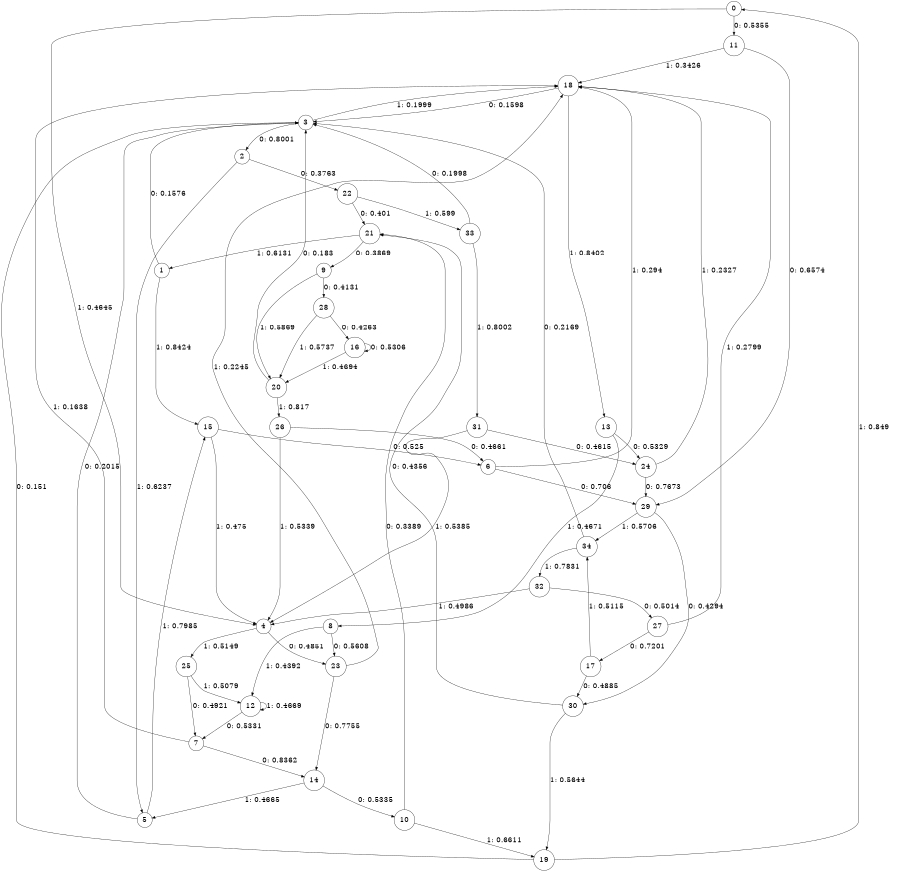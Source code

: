 digraph "ch6randomL9" {
size = "6,8.5";
ratio = "fill";
node [shape = circle];
node [fontsize = 24];
edge [fontsize = 24];
0 -> 11 [label = "0: 0.5355   "];
0 -> 4 [label = "1: 0.4645   "];
1 -> 3 [label = "0: 0.1576   "];
1 -> 15 [label = "1: 0.8424   "];
2 -> 22 [label = "0: 0.3763   "];
2 -> 5 [label = "1: 0.6237   "];
3 -> 2 [label = "0: 0.8001   "];
3 -> 18 [label = "1: 0.1999   "];
4 -> 23 [label = "0: 0.4851   "];
4 -> 25 [label = "1: 0.5149   "];
5 -> 3 [label = "0: 0.2015   "];
5 -> 15 [label = "1: 0.7985   "];
6 -> 29 [label = "0: 0.706    "];
6 -> 18 [label = "1: 0.294    "];
7 -> 14 [label = "0: 0.8362   "];
7 -> 18 [label = "1: 0.1638   "];
8 -> 23 [label = "0: 0.5608   "];
8 -> 12 [label = "1: 0.4392   "];
9 -> 28 [label = "0: 0.4131   "];
9 -> 20 [label = "1: 0.5869   "];
10 -> 21 [label = "0: 0.3389   "];
10 -> 19 [label = "1: 0.6611   "];
11 -> 29 [label = "0: 0.6574   "];
11 -> 18 [label = "1: 0.3426   "];
12 -> 7 [label = "0: 0.5331   "];
12 -> 12 [label = "1: 0.4669   "];
13 -> 24 [label = "0: 0.5329   "];
13 -> 8 [label = "1: 0.4671   "];
14 -> 10 [label = "0: 0.5335   "];
14 -> 5 [label = "1: 0.4665   "];
15 -> 6 [label = "0: 0.525    "];
15 -> 4 [label = "1: 0.475    "];
16 -> 16 [label = "0: 0.5306   "];
16 -> 20 [label = "1: 0.4694   "];
17 -> 30 [label = "0: 0.4885   "];
17 -> 34 [label = "1: 0.5115   "];
18 -> 3 [label = "0: 0.1598   "];
18 -> 13 [label = "1: 0.8402   "];
19 -> 3 [label = "0: 0.151    "];
19 -> 0 [label = "1: 0.849    "];
20 -> 3 [label = "0: 0.183    "];
20 -> 26 [label = "1: 0.817    "];
21 -> 9 [label = "0: 0.3869   "];
21 -> 1 [label = "1: 0.6131   "];
22 -> 21 [label = "0: 0.401    "];
22 -> 33 [label = "1: 0.599    "];
23 -> 14 [label = "0: 0.7755   "];
23 -> 18 [label = "1: 0.2245   "];
24 -> 29 [label = "0: 0.7673   "];
24 -> 18 [label = "1: 0.2327   "];
25 -> 7 [label = "0: 0.4921   "];
25 -> 12 [label = "1: 0.5079   "];
26 -> 6 [label = "0: 0.4661   "];
26 -> 4 [label = "1: 0.5339   "];
27 -> 17 [label = "0: 0.7201   "];
27 -> 18 [label = "1: 0.2799   "];
28 -> 16 [label = "0: 0.4263   "];
28 -> 20 [label = "1: 0.5737   "];
29 -> 30 [label = "0: 0.4294   "];
29 -> 34 [label = "1: 0.5706   "];
30 -> 21 [label = "0: 0.4356   "];
30 -> 19 [label = "1: 0.5644   "];
31 -> 24 [label = "0: 0.4615   "];
31 -> 4 [label = "1: 0.5385   "];
32 -> 27 [label = "0: 0.5014   "];
32 -> 4 [label = "1: 0.4986   "];
33 -> 3 [label = "0: 0.1998   "];
33 -> 31 [label = "1: 0.8002   "];
34 -> 3 [label = "0: 0.2169   "];
34 -> 32 [label = "1: 0.7831   "];
}